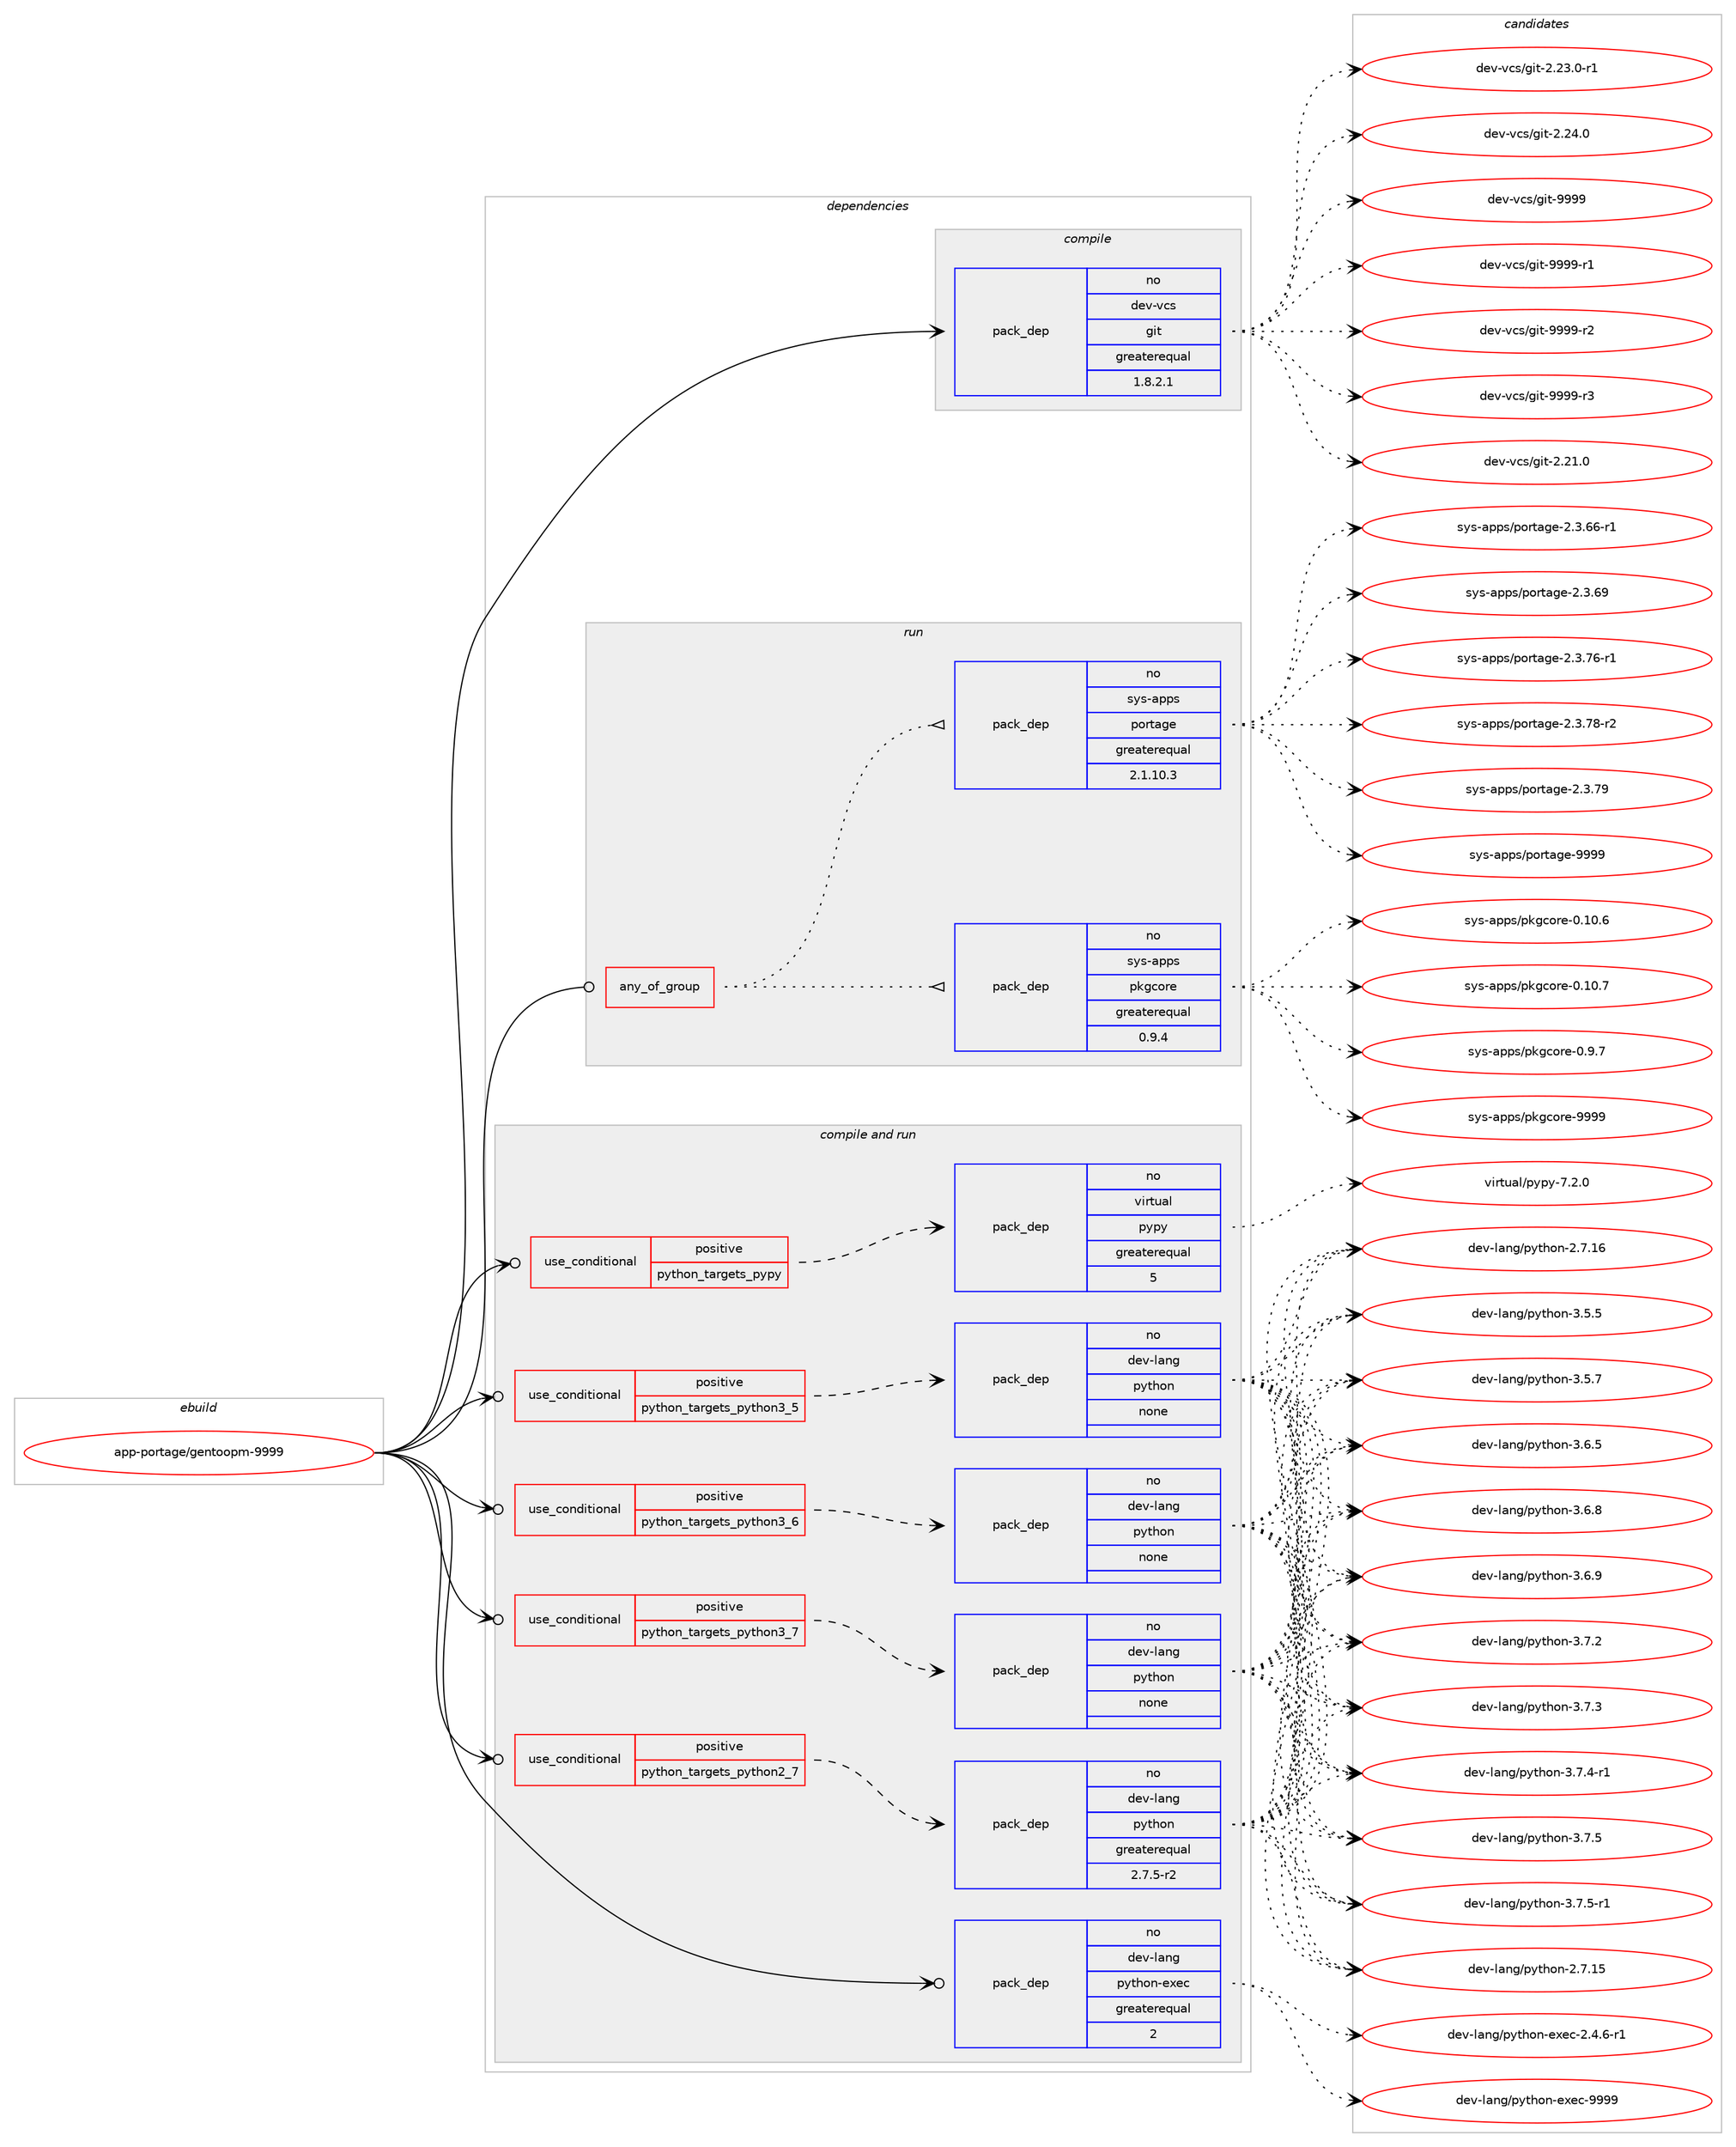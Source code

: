 digraph prolog {

# *************
# Graph options
# *************

newrank=true;
concentrate=true;
compound=true;
graph [rankdir=LR,fontname=Helvetica,fontsize=10,ranksep=1.5];#, ranksep=2.5, nodesep=0.2];
edge  [arrowhead=vee];
node  [fontname=Helvetica,fontsize=10];

# **********
# The ebuild
# **********

subgraph cluster_leftcol {
color=gray;
rank=same;
label=<<i>ebuild</i>>;
id [label="app-portage/gentoopm-9999", color=red, width=4, href="../app-portage/gentoopm-9999.svg"];
}

# ****************
# The dependencies
# ****************

subgraph cluster_midcol {
color=gray;
label=<<i>dependencies</i>>;
subgraph cluster_compile {
fillcolor="#eeeeee";
style=filled;
label=<<i>compile</i>>;
subgraph pack375899 {
dependency505722 [label=<<TABLE BORDER="0" CELLBORDER="1" CELLSPACING="0" CELLPADDING="4" WIDTH="220"><TR><TD ROWSPAN="6" CELLPADDING="30">pack_dep</TD></TR><TR><TD WIDTH="110">no</TD></TR><TR><TD>dev-vcs</TD></TR><TR><TD>git</TD></TR><TR><TD>greaterequal</TD></TR><TR><TD>1.8.2.1</TD></TR></TABLE>>, shape=none, color=blue];
}
id:e -> dependency505722:w [weight=20,style="solid",arrowhead="vee"];
}
subgraph cluster_compileandrun {
fillcolor="#eeeeee";
style=filled;
label=<<i>compile and run</i>>;
subgraph cond120691 {
dependency505723 [label=<<TABLE BORDER="0" CELLBORDER="1" CELLSPACING="0" CELLPADDING="4"><TR><TD ROWSPAN="3" CELLPADDING="10">use_conditional</TD></TR><TR><TD>positive</TD></TR><TR><TD>python_targets_pypy</TD></TR></TABLE>>, shape=none, color=red];
subgraph pack375900 {
dependency505724 [label=<<TABLE BORDER="0" CELLBORDER="1" CELLSPACING="0" CELLPADDING="4" WIDTH="220"><TR><TD ROWSPAN="6" CELLPADDING="30">pack_dep</TD></TR><TR><TD WIDTH="110">no</TD></TR><TR><TD>virtual</TD></TR><TR><TD>pypy</TD></TR><TR><TD>greaterequal</TD></TR><TR><TD>5</TD></TR></TABLE>>, shape=none, color=blue];
}
dependency505723:e -> dependency505724:w [weight=20,style="dashed",arrowhead="vee"];
}
id:e -> dependency505723:w [weight=20,style="solid",arrowhead="odotvee"];
subgraph cond120692 {
dependency505725 [label=<<TABLE BORDER="0" CELLBORDER="1" CELLSPACING="0" CELLPADDING="4"><TR><TD ROWSPAN="3" CELLPADDING="10">use_conditional</TD></TR><TR><TD>positive</TD></TR><TR><TD>python_targets_python2_7</TD></TR></TABLE>>, shape=none, color=red];
subgraph pack375901 {
dependency505726 [label=<<TABLE BORDER="0" CELLBORDER="1" CELLSPACING="0" CELLPADDING="4" WIDTH="220"><TR><TD ROWSPAN="6" CELLPADDING="30">pack_dep</TD></TR><TR><TD WIDTH="110">no</TD></TR><TR><TD>dev-lang</TD></TR><TR><TD>python</TD></TR><TR><TD>greaterequal</TD></TR><TR><TD>2.7.5-r2</TD></TR></TABLE>>, shape=none, color=blue];
}
dependency505725:e -> dependency505726:w [weight=20,style="dashed",arrowhead="vee"];
}
id:e -> dependency505725:w [weight=20,style="solid",arrowhead="odotvee"];
subgraph cond120693 {
dependency505727 [label=<<TABLE BORDER="0" CELLBORDER="1" CELLSPACING="0" CELLPADDING="4"><TR><TD ROWSPAN="3" CELLPADDING="10">use_conditional</TD></TR><TR><TD>positive</TD></TR><TR><TD>python_targets_python3_5</TD></TR></TABLE>>, shape=none, color=red];
subgraph pack375902 {
dependency505728 [label=<<TABLE BORDER="0" CELLBORDER="1" CELLSPACING="0" CELLPADDING="4" WIDTH="220"><TR><TD ROWSPAN="6" CELLPADDING="30">pack_dep</TD></TR><TR><TD WIDTH="110">no</TD></TR><TR><TD>dev-lang</TD></TR><TR><TD>python</TD></TR><TR><TD>none</TD></TR><TR><TD></TD></TR></TABLE>>, shape=none, color=blue];
}
dependency505727:e -> dependency505728:w [weight=20,style="dashed",arrowhead="vee"];
}
id:e -> dependency505727:w [weight=20,style="solid",arrowhead="odotvee"];
subgraph cond120694 {
dependency505729 [label=<<TABLE BORDER="0" CELLBORDER="1" CELLSPACING="0" CELLPADDING="4"><TR><TD ROWSPAN="3" CELLPADDING="10">use_conditional</TD></TR><TR><TD>positive</TD></TR><TR><TD>python_targets_python3_6</TD></TR></TABLE>>, shape=none, color=red];
subgraph pack375903 {
dependency505730 [label=<<TABLE BORDER="0" CELLBORDER="1" CELLSPACING="0" CELLPADDING="4" WIDTH="220"><TR><TD ROWSPAN="6" CELLPADDING="30">pack_dep</TD></TR><TR><TD WIDTH="110">no</TD></TR><TR><TD>dev-lang</TD></TR><TR><TD>python</TD></TR><TR><TD>none</TD></TR><TR><TD></TD></TR></TABLE>>, shape=none, color=blue];
}
dependency505729:e -> dependency505730:w [weight=20,style="dashed",arrowhead="vee"];
}
id:e -> dependency505729:w [weight=20,style="solid",arrowhead="odotvee"];
subgraph cond120695 {
dependency505731 [label=<<TABLE BORDER="0" CELLBORDER="1" CELLSPACING="0" CELLPADDING="4"><TR><TD ROWSPAN="3" CELLPADDING="10">use_conditional</TD></TR><TR><TD>positive</TD></TR><TR><TD>python_targets_python3_7</TD></TR></TABLE>>, shape=none, color=red];
subgraph pack375904 {
dependency505732 [label=<<TABLE BORDER="0" CELLBORDER="1" CELLSPACING="0" CELLPADDING="4" WIDTH="220"><TR><TD ROWSPAN="6" CELLPADDING="30">pack_dep</TD></TR><TR><TD WIDTH="110">no</TD></TR><TR><TD>dev-lang</TD></TR><TR><TD>python</TD></TR><TR><TD>none</TD></TR><TR><TD></TD></TR></TABLE>>, shape=none, color=blue];
}
dependency505731:e -> dependency505732:w [weight=20,style="dashed",arrowhead="vee"];
}
id:e -> dependency505731:w [weight=20,style="solid",arrowhead="odotvee"];
subgraph pack375905 {
dependency505733 [label=<<TABLE BORDER="0" CELLBORDER="1" CELLSPACING="0" CELLPADDING="4" WIDTH="220"><TR><TD ROWSPAN="6" CELLPADDING="30">pack_dep</TD></TR><TR><TD WIDTH="110">no</TD></TR><TR><TD>dev-lang</TD></TR><TR><TD>python-exec</TD></TR><TR><TD>greaterequal</TD></TR><TR><TD>2</TD></TR></TABLE>>, shape=none, color=blue];
}
id:e -> dependency505733:w [weight=20,style="solid",arrowhead="odotvee"];
}
subgraph cluster_run {
fillcolor="#eeeeee";
style=filled;
label=<<i>run</i>>;
subgraph any8816 {
dependency505734 [label=<<TABLE BORDER="0" CELLBORDER="1" CELLSPACING="0" CELLPADDING="4"><TR><TD CELLPADDING="10">any_of_group</TD></TR></TABLE>>, shape=none, color=red];subgraph pack375906 {
dependency505735 [label=<<TABLE BORDER="0" CELLBORDER="1" CELLSPACING="0" CELLPADDING="4" WIDTH="220"><TR><TD ROWSPAN="6" CELLPADDING="30">pack_dep</TD></TR><TR><TD WIDTH="110">no</TD></TR><TR><TD>sys-apps</TD></TR><TR><TD>pkgcore</TD></TR><TR><TD>greaterequal</TD></TR><TR><TD>0.9.4</TD></TR></TABLE>>, shape=none, color=blue];
}
dependency505734:e -> dependency505735:w [weight=20,style="dotted",arrowhead="oinv"];
subgraph pack375907 {
dependency505736 [label=<<TABLE BORDER="0" CELLBORDER="1" CELLSPACING="0" CELLPADDING="4" WIDTH="220"><TR><TD ROWSPAN="6" CELLPADDING="30">pack_dep</TD></TR><TR><TD WIDTH="110">no</TD></TR><TR><TD>sys-apps</TD></TR><TR><TD>portage</TD></TR><TR><TD>greaterequal</TD></TR><TR><TD>2.1.10.3</TD></TR></TABLE>>, shape=none, color=blue];
}
dependency505734:e -> dependency505736:w [weight=20,style="dotted",arrowhead="oinv"];
}
id:e -> dependency505734:w [weight=20,style="solid",arrowhead="odot"];
}
}

# **************
# The candidates
# **************

subgraph cluster_choices {
rank=same;
color=gray;
label=<<i>candidates</i>>;

subgraph choice375899 {
color=black;
nodesep=1;
choice10010111845118991154710310511645504650494648 [label="dev-vcs/git-2.21.0", color=red, width=4,href="../dev-vcs/git-2.21.0.svg"];
choice100101118451189911547103105116455046505146484511449 [label="dev-vcs/git-2.23.0-r1", color=red, width=4,href="../dev-vcs/git-2.23.0-r1.svg"];
choice10010111845118991154710310511645504650524648 [label="dev-vcs/git-2.24.0", color=red, width=4,href="../dev-vcs/git-2.24.0.svg"];
choice1001011184511899115471031051164557575757 [label="dev-vcs/git-9999", color=red, width=4,href="../dev-vcs/git-9999.svg"];
choice10010111845118991154710310511645575757574511449 [label="dev-vcs/git-9999-r1", color=red, width=4,href="../dev-vcs/git-9999-r1.svg"];
choice10010111845118991154710310511645575757574511450 [label="dev-vcs/git-9999-r2", color=red, width=4,href="../dev-vcs/git-9999-r2.svg"];
choice10010111845118991154710310511645575757574511451 [label="dev-vcs/git-9999-r3", color=red, width=4,href="../dev-vcs/git-9999-r3.svg"];
dependency505722:e -> choice10010111845118991154710310511645504650494648:w [style=dotted,weight="100"];
dependency505722:e -> choice100101118451189911547103105116455046505146484511449:w [style=dotted,weight="100"];
dependency505722:e -> choice10010111845118991154710310511645504650524648:w [style=dotted,weight="100"];
dependency505722:e -> choice1001011184511899115471031051164557575757:w [style=dotted,weight="100"];
dependency505722:e -> choice10010111845118991154710310511645575757574511449:w [style=dotted,weight="100"];
dependency505722:e -> choice10010111845118991154710310511645575757574511450:w [style=dotted,weight="100"];
dependency505722:e -> choice10010111845118991154710310511645575757574511451:w [style=dotted,weight="100"];
}
subgraph choice375900 {
color=black;
nodesep=1;
choice1181051141161179710847112121112121455546504648 [label="virtual/pypy-7.2.0", color=red, width=4,href="../virtual/pypy-7.2.0.svg"];
dependency505724:e -> choice1181051141161179710847112121112121455546504648:w [style=dotted,weight="100"];
}
subgraph choice375901 {
color=black;
nodesep=1;
choice10010111845108971101034711212111610411111045504655464953 [label="dev-lang/python-2.7.15", color=red, width=4,href="../dev-lang/python-2.7.15.svg"];
choice10010111845108971101034711212111610411111045504655464954 [label="dev-lang/python-2.7.16", color=red, width=4,href="../dev-lang/python-2.7.16.svg"];
choice100101118451089711010347112121116104111110455146534653 [label="dev-lang/python-3.5.5", color=red, width=4,href="../dev-lang/python-3.5.5.svg"];
choice100101118451089711010347112121116104111110455146534655 [label="dev-lang/python-3.5.7", color=red, width=4,href="../dev-lang/python-3.5.7.svg"];
choice100101118451089711010347112121116104111110455146544653 [label="dev-lang/python-3.6.5", color=red, width=4,href="../dev-lang/python-3.6.5.svg"];
choice100101118451089711010347112121116104111110455146544656 [label="dev-lang/python-3.6.8", color=red, width=4,href="../dev-lang/python-3.6.8.svg"];
choice100101118451089711010347112121116104111110455146544657 [label="dev-lang/python-3.6.9", color=red, width=4,href="../dev-lang/python-3.6.9.svg"];
choice100101118451089711010347112121116104111110455146554650 [label="dev-lang/python-3.7.2", color=red, width=4,href="../dev-lang/python-3.7.2.svg"];
choice100101118451089711010347112121116104111110455146554651 [label="dev-lang/python-3.7.3", color=red, width=4,href="../dev-lang/python-3.7.3.svg"];
choice1001011184510897110103471121211161041111104551465546524511449 [label="dev-lang/python-3.7.4-r1", color=red, width=4,href="../dev-lang/python-3.7.4-r1.svg"];
choice100101118451089711010347112121116104111110455146554653 [label="dev-lang/python-3.7.5", color=red, width=4,href="../dev-lang/python-3.7.5.svg"];
choice1001011184510897110103471121211161041111104551465546534511449 [label="dev-lang/python-3.7.5-r1", color=red, width=4,href="../dev-lang/python-3.7.5-r1.svg"];
dependency505726:e -> choice10010111845108971101034711212111610411111045504655464953:w [style=dotted,weight="100"];
dependency505726:e -> choice10010111845108971101034711212111610411111045504655464954:w [style=dotted,weight="100"];
dependency505726:e -> choice100101118451089711010347112121116104111110455146534653:w [style=dotted,weight="100"];
dependency505726:e -> choice100101118451089711010347112121116104111110455146534655:w [style=dotted,weight="100"];
dependency505726:e -> choice100101118451089711010347112121116104111110455146544653:w [style=dotted,weight="100"];
dependency505726:e -> choice100101118451089711010347112121116104111110455146544656:w [style=dotted,weight="100"];
dependency505726:e -> choice100101118451089711010347112121116104111110455146544657:w [style=dotted,weight="100"];
dependency505726:e -> choice100101118451089711010347112121116104111110455146554650:w [style=dotted,weight="100"];
dependency505726:e -> choice100101118451089711010347112121116104111110455146554651:w [style=dotted,weight="100"];
dependency505726:e -> choice1001011184510897110103471121211161041111104551465546524511449:w [style=dotted,weight="100"];
dependency505726:e -> choice100101118451089711010347112121116104111110455146554653:w [style=dotted,weight="100"];
dependency505726:e -> choice1001011184510897110103471121211161041111104551465546534511449:w [style=dotted,weight="100"];
}
subgraph choice375902 {
color=black;
nodesep=1;
choice10010111845108971101034711212111610411111045504655464953 [label="dev-lang/python-2.7.15", color=red, width=4,href="../dev-lang/python-2.7.15.svg"];
choice10010111845108971101034711212111610411111045504655464954 [label="dev-lang/python-2.7.16", color=red, width=4,href="../dev-lang/python-2.7.16.svg"];
choice100101118451089711010347112121116104111110455146534653 [label="dev-lang/python-3.5.5", color=red, width=4,href="../dev-lang/python-3.5.5.svg"];
choice100101118451089711010347112121116104111110455146534655 [label="dev-lang/python-3.5.7", color=red, width=4,href="../dev-lang/python-3.5.7.svg"];
choice100101118451089711010347112121116104111110455146544653 [label="dev-lang/python-3.6.5", color=red, width=4,href="../dev-lang/python-3.6.5.svg"];
choice100101118451089711010347112121116104111110455146544656 [label="dev-lang/python-3.6.8", color=red, width=4,href="../dev-lang/python-3.6.8.svg"];
choice100101118451089711010347112121116104111110455146544657 [label="dev-lang/python-3.6.9", color=red, width=4,href="../dev-lang/python-3.6.9.svg"];
choice100101118451089711010347112121116104111110455146554650 [label="dev-lang/python-3.7.2", color=red, width=4,href="../dev-lang/python-3.7.2.svg"];
choice100101118451089711010347112121116104111110455146554651 [label="dev-lang/python-3.7.3", color=red, width=4,href="../dev-lang/python-3.7.3.svg"];
choice1001011184510897110103471121211161041111104551465546524511449 [label="dev-lang/python-3.7.4-r1", color=red, width=4,href="../dev-lang/python-3.7.4-r1.svg"];
choice100101118451089711010347112121116104111110455146554653 [label="dev-lang/python-3.7.5", color=red, width=4,href="../dev-lang/python-3.7.5.svg"];
choice1001011184510897110103471121211161041111104551465546534511449 [label="dev-lang/python-3.7.5-r1", color=red, width=4,href="../dev-lang/python-3.7.5-r1.svg"];
dependency505728:e -> choice10010111845108971101034711212111610411111045504655464953:w [style=dotted,weight="100"];
dependency505728:e -> choice10010111845108971101034711212111610411111045504655464954:w [style=dotted,weight="100"];
dependency505728:e -> choice100101118451089711010347112121116104111110455146534653:w [style=dotted,weight="100"];
dependency505728:e -> choice100101118451089711010347112121116104111110455146534655:w [style=dotted,weight="100"];
dependency505728:e -> choice100101118451089711010347112121116104111110455146544653:w [style=dotted,weight="100"];
dependency505728:e -> choice100101118451089711010347112121116104111110455146544656:w [style=dotted,weight="100"];
dependency505728:e -> choice100101118451089711010347112121116104111110455146544657:w [style=dotted,weight="100"];
dependency505728:e -> choice100101118451089711010347112121116104111110455146554650:w [style=dotted,weight="100"];
dependency505728:e -> choice100101118451089711010347112121116104111110455146554651:w [style=dotted,weight="100"];
dependency505728:e -> choice1001011184510897110103471121211161041111104551465546524511449:w [style=dotted,weight="100"];
dependency505728:e -> choice100101118451089711010347112121116104111110455146554653:w [style=dotted,weight="100"];
dependency505728:e -> choice1001011184510897110103471121211161041111104551465546534511449:w [style=dotted,weight="100"];
}
subgraph choice375903 {
color=black;
nodesep=1;
choice10010111845108971101034711212111610411111045504655464953 [label="dev-lang/python-2.7.15", color=red, width=4,href="../dev-lang/python-2.7.15.svg"];
choice10010111845108971101034711212111610411111045504655464954 [label="dev-lang/python-2.7.16", color=red, width=4,href="../dev-lang/python-2.7.16.svg"];
choice100101118451089711010347112121116104111110455146534653 [label="dev-lang/python-3.5.5", color=red, width=4,href="../dev-lang/python-3.5.5.svg"];
choice100101118451089711010347112121116104111110455146534655 [label="dev-lang/python-3.5.7", color=red, width=4,href="../dev-lang/python-3.5.7.svg"];
choice100101118451089711010347112121116104111110455146544653 [label="dev-lang/python-3.6.5", color=red, width=4,href="../dev-lang/python-3.6.5.svg"];
choice100101118451089711010347112121116104111110455146544656 [label="dev-lang/python-3.6.8", color=red, width=4,href="../dev-lang/python-3.6.8.svg"];
choice100101118451089711010347112121116104111110455146544657 [label="dev-lang/python-3.6.9", color=red, width=4,href="../dev-lang/python-3.6.9.svg"];
choice100101118451089711010347112121116104111110455146554650 [label="dev-lang/python-3.7.2", color=red, width=4,href="../dev-lang/python-3.7.2.svg"];
choice100101118451089711010347112121116104111110455146554651 [label="dev-lang/python-3.7.3", color=red, width=4,href="../dev-lang/python-3.7.3.svg"];
choice1001011184510897110103471121211161041111104551465546524511449 [label="dev-lang/python-3.7.4-r1", color=red, width=4,href="../dev-lang/python-3.7.4-r1.svg"];
choice100101118451089711010347112121116104111110455146554653 [label="dev-lang/python-3.7.5", color=red, width=4,href="../dev-lang/python-3.7.5.svg"];
choice1001011184510897110103471121211161041111104551465546534511449 [label="dev-lang/python-3.7.5-r1", color=red, width=4,href="../dev-lang/python-3.7.5-r1.svg"];
dependency505730:e -> choice10010111845108971101034711212111610411111045504655464953:w [style=dotted,weight="100"];
dependency505730:e -> choice10010111845108971101034711212111610411111045504655464954:w [style=dotted,weight="100"];
dependency505730:e -> choice100101118451089711010347112121116104111110455146534653:w [style=dotted,weight="100"];
dependency505730:e -> choice100101118451089711010347112121116104111110455146534655:w [style=dotted,weight="100"];
dependency505730:e -> choice100101118451089711010347112121116104111110455146544653:w [style=dotted,weight="100"];
dependency505730:e -> choice100101118451089711010347112121116104111110455146544656:w [style=dotted,weight="100"];
dependency505730:e -> choice100101118451089711010347112121116104111110455146544657:w [style=dotted,weight="100"];
dependency505730:e -> choice100101118451089711010347112121116104111110455146554650:w [style=dotted,weight="100"];
dependency505730:e -> choice100101118451089711010347112121116104111110455146554651:w [style=dotted,weight="100"];
dependency505730:e -> choice1001011184510897110103471121211161041111104551465546524511449:w [style=dotted,weight="100"];
dependency505730:e -> choice100101118451089711010347112121116104111110455146554653:w [style=dotted,weight="100"];
dependency505730:e -> choice1001011184510897110103471121211161041111104551465546534511449:w [style=dotted,weight="100"];
}
subgraph choice375904 {
color=black;
nodesep=1;
choice10010111845108971101034711212111610411111045504655464953 [label="dev-lang/python-2.7.15", color=red, width=4,href="../dev-lang/python-2.7.15.svg"];
choice10010111845108971101034711212111610411111045504655464954 [label="dev-lang/python-2.7.16", color=red, width=4,href="../dev-lang/python-2.7.16.svg"];
choice100101118451089711010347112121116104111110455146534653 [label="dev-lang/python-3.5.5", color=red, width=4,href="../dev-lang/python-3.5.5.svg"];
choice100101118451089711010347112121116104111110455146534655 [label="dev-lang/python-3.5.7", color=red, width=4,href="../dev-lang/python-3.5.7.svg"];
choice100101118451089711010347112121116104111110455146544653 [label="dev-lang/python-3.6.5", color=red, width=4,href="../dev-lang/python-3.6.5.svg"];
choice100101118451089711010347112121116104111110455146544656 [label="dev-lang/python-3.6.8", color=red, width=4,href="../dev-lang/python-3.6.8.svg"];
choice100101118451089711010347112121116104111110455146544657 [label="dev-lang/python-3.6.9", color=red, width=4,href="../dev-lang/python-3.6.9.svg"];
choice100101118451089711010347112121116104111110455146554650 [label="dev-lang/python-3.7.2", color=red, width=4,href="../dev-lang/python-3.7.2.svg"];
choice100101118451089711010347112121116104111110455146554651 [label="dev-lang/python-3.7.3", color=red, width=4,href="../dev-lang/python-3.7.3.svg"];
choice1001011184510897110103471121211161041111104551465546524511449 [label="dev-lang/python-3.7.4-r1", color=red, width=4,href="../dev-lang/python-3.7.4-r1.svg"];
choice100101118451089711010347112121116104111110455146554653 [label="dev-lang/python-3.7.5", color=red, width=4,href="../dev-lang/python-3.7.5.svg"];
choice1001011184510897110103471121211161041111104551465546534511449 [label="dev-lang/python-3.7.5-r1", color=red, width=4,href="../dev-lang/python-3.7.5-r1.svg"];
dependency505732:e -> choice10010111845108971101034711212111610411111045504655464953:w [style=dotted,weight="100"];
dependency505732:e -> choice10010111845108971101034711212111610411111045504655464954:w [style=dotted,weight="100"];
dependency505732:e -> choice100101118451089711010347112121116104111110455146534653:w [style=dotted,weight="100"];
dependency505732:e -> choice100101118451089711010347112121116104111110455146534655:w [style=dotted,weight="100"];
dependency505732:e -> choice100101118451089711010347112121116104111110455146544653:w [style=dotted,weight="100"];
dependency505732:e -> choice100101118451089711010347112121116104111110455146544656:w [style=dotted,weight="100"];
dependency505732:e -> choice100101118451089711010347112121116104111110455146544657:w [style=dotted,weight="100"];
dependency505732:e -> choice100101118451089711010347112121116104111110455146554650:w [style=dotted,weight="100"];
dependency505732:e -> choice100101118451089711010347112121116104111110455146554651:w [style=dotted,weight="100"];
dependency505732:e -> choice1001011184510897110103471121211161041111104551465546524511449:w [style=dotted,weight="100"];
dependency505732:e -> choice100101118451089711010347112121116104111110455146554653:w [style=dotted,weight="100"];
dependency505732:e -> choice1001011184510897110103471121211161041111104551465546534511449:w [style=dotted,weight="100"];
}
subgraph choice375905 {
color=black;
nodesep=1;
choice10010111845108971101034711212111610411111045101120101994550465246544511449 [label="dev-lang/python-exec-2.4.6-r1", color=red, width=4,href="../dev-lang/python-exec-2.4.6-r1.svg"];
choice10010111845108971101034711212111610411111045101120101994557575757 [label="dev-lang/python-exec-9999", color=red, width=4,href="../dev-lang/python-exec-9999.svg"];
dependency505733:e -> choice10010111845108971101034711212111610411111045101120101994550465246544511449:w [style=dotted,weight="100"];
dependency505733:e -> choice10010111845108971101034711212111610411111045101120101994557575757:w [style=dotted,weight="100"];
}
subgraph choice375906 {
color=black;
nodesep=1;
choice1151211154597112112115471121071039911111410145484649484654 [label="sys-apps/pkgcore-0.10.6", color=red, width=4,href="../sys-apps/pkgcore-0.10.6.svg"];
choice1151211154597112112115471121071039911111410145484649484655 [label="sys-apps/pkgcore-0.10.7", color=red, width=4,href="../sys-apps/pkgcore-0.10.7.svg"];
choice11512111545971121121154711210710399111114101454846574655 [label="sys-apps/pkgcore-0.9.7", color=red, width=4,href="../sys-apps/pkgcore-0.9.7.svg"];
choice115121115459711211211547112107103991111141014557575757 [label="sys-apps/pkgcore-9999", color=red, width=4,href="../sys-apps/pkgcore-9999.svg"];
dependency505735:e -> choice1151211154597112112115471121071039911111410145484649484654:w [style=dotted,weight="100"];
dependency505735:e -> choice1151211154597112112115471121071039911111410145484649484655:w [style=dotted,weight="100"];
dependency505735:e -> choice11512111545971121121154711210710399111114101454846574655:w [style=dotted,weight="100"];
dependency505735:e -> choice115121115459711211211547112107103991111141014557575757:w [style=dotted,weight="100"];
}
subgraph choice375907 {
color=black;
nodesep=1;
choice11512111545971121121154711211111411697103101455046514654544511449 [label="sys-apps/portage-2.3.66-r1", color=red, width=4,href="../sys-apps/portage-2.3.66-r1.svg"];
choice1151211154597112112115471121111141169710310145504651465457 [label="sys-apps/portage-2.3.69", color=red, width=4,href="../sys-apps/portage-2.3.69.svg"];
choice11512111545971121121154711211111411697103101455046514655544511449 [label="sys-apps/portage-2.3.76-r1", color=red, width=4,href="../sys-apps/portage-2.3.76-r1.svg"];
choice11512111545971121121154711211111411697103101455046514655564511450 [label="sys-apps/portage-2.3.78-r2", color=red, width=4,href="../sys-apps/portage-2.3.78-r2.svg"];
choice1151211154597112112115471121111141169710310145504651465557 [label="sys-apps/portage-2.3.79", color=red, width=4,href="../sys-apps/portage-2.3.79.svg"];
choice115121115459711211211547112111114116971031014557575757 [label="sys-apps/portage-9999", color=red, width=4,href="../sys-apps/portage-9999.svg"];
dependency505736:e -> choice11512111545971121121154711211111411697103101455046514654544511449:w [style=dotted,weight="100"];
dependency505736:e -> choice1151211154597112112115471121111141169710310145504651465457:w [style=dotted,weight="100"];
dependency505736:e -> choice11512111545971121121154711211111411697103101455046514655544511449:w [style=dotted,weight="100"];
dependency505736:e -> choice11512111545971121121154711211111411697103101455046514655564511450:w [style=dotted,weight="100"];
dependency505736:e -> choice1151211154597112112115471121111141169710310145504651465557:w [style=dotted,weight="100"];
dependency505736:e -> choice115121115459711211211547112111114116971031014557575757:w [style=dotted,weight="100"];
}
}

}
